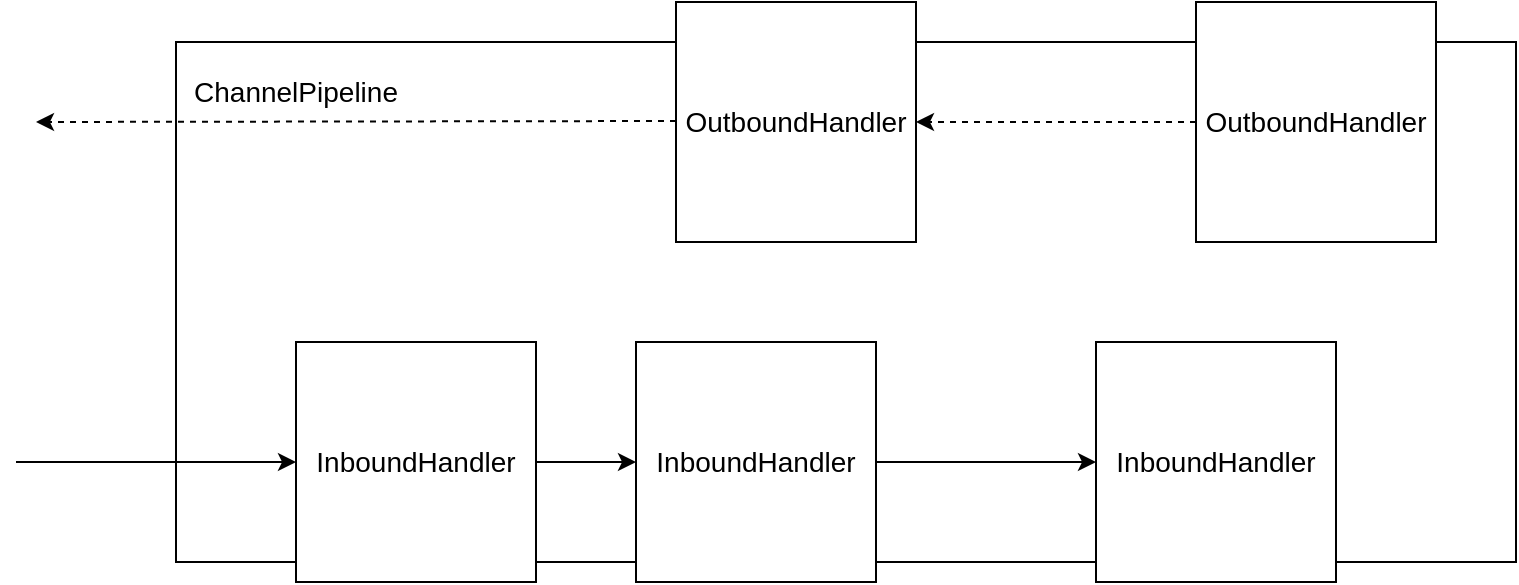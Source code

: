 <mxfile version="28.2.1">
  <diagram name="第 1 页" id="jBAu4zKcQP4t06pT_YQG">
    <mxGraphModel dx="1426" dy="751" grid="1" gridSize="10" guides="1" tooltips="1" connect="1" arrows="1" fold="1" page="1" pageScale="1" pageWidth="827" pageHeight="1169" math="0" shadow="0">
      <root>
        <mxCell id="0" />
        <mxCell id="1" parent="0" />
        <mxCell id="j4jlkH6V9VT-v29AjZHm-1" value="" style="rounded=0;whiteSpace=wrap;html=1;fontSize=14;" vertex="1" parent="1">
          <mxGeometry x="130" y="220" width="670" height="260" as="geometry" />
        </mxCell>
        <mxCell id="j4jlkH6V9VT-v29AjZHm-2" value="OutboundHandler" style="rounded=0;whiteSpace=wrap;html=1;fontSize=14;" vertex="1" parent="1">
          <mxGeometry x="380" y="200" width="120" height="120" as="geometry" />
        </mxCell>
        <mxCell id="j4jlkH6V9VT-v29AjZHm-3" value="OutboundHandler" style="rounded=0;whiteSpace=wrap;html=1;fontSize=14;" vertex="1" parent="1">
          <mxGeometry x="640" y="200" width="120" height="120" as="geometry" />
        </mxCell>
        <mxCell id="j4jlkH6V9VT-v29AjZHm-10" style="edgeStyle=orthogonalEdgeStyle;rounded=0;orthogonalLoop=1;jettySize=auto;html=1;entryX=0;entryY=0.5;entryDx=0;entryDy=0;fontSize=14;" edge="1" parent="1" source="j4jlkH6V9VT-v29AjZHm-4" target="j4jlkH6V9VT-v29AjZHm-6">
          <mxGeometry relative="1" as="geometry" />
        </mxCell>
        <mxCell id="j4jlkH6V9VT-v29AjZHm-4" value="InboundHandler" style="rounded=0;whiteSpace=wrap;html=1;fontSize=14;" vertex="1" parent="1">
          <mxGeometry x="190" y="370" width="120" height="120" as="geometry" />
        </mxCell>
        <mxCell id="j4jlkH6V9VT-v29AjZHm-11" style="edgeStyle=orthogonalEdgeStyle;rounded=0;orthogonalLoop=1;jettySize=auto;html=1;entryX=0;entryY=0.5;entryDx=0;entryDy=0;fontSize=14;" edge="1" parent="1" source="j4jlkH6V9VT-v29AjZHm-6" target="j4jlkH6V9VT-v29AjZHm-7">
          <mxGeometry relative="1" as="geometry" />
        </mxCell>
        <mxCell id="j4jlkH6V9VT-v29AjZHm-6" value="InboundHandler" style="rounded=0;whiteSpace=wrap;html=1;fontSize=14;" vertex="1" parent="1">
          <mxGeometry x="360" y="370" width="120" height="120" as="geometry" />
        </mxCell>
        <mxCell id="j4jlkH6V9VT-v29AjZHm-7" value="InboundHandler" style="rounded=0;whiteSpace=wrap;html=1;fontSize=14;" vertex="1" parent="1">
          <mxGeometry x="590" y="370" width="120" height="120" as="geometry" />
        </mxCell>
        <mxCell id="j4jlkH6V9VT-v29AjZHm-8" value="" style="endArrow=classic;html=1;rounded=0;entryX=0;entryY=0.5;entryDx=0;entryDy=0;fontSize=14;" edge="1" parent="1" target="j4jlkH6V9VT-v29AjZHm-4">
          <mxGeometry width="50" height="50" relative="1" as="geometry">
            <mxPoint x="50" y="430" as="sourcePoint" />
            <mxPoint x="100" y="420" as="targetPoint" />
          </mxGeometry>
        </mxCell>
        <mxCell id="j4jlkH6V9VT-v29AjZHm-12" value="" style="endArrow=classic;html=1;rounded=0;entryX=1;entryY=0.5;entryDx=0;entryDy=0;exitX=0;exitY=0.5;exitDx=0;exitDy=0;dashed=1;fontSize=14;" edge="1" parent="1" source="j4jlkH6V9VT-v29AjZHm-3" target="j4jlkH6V9VT-v29AjZHm-2">
          <mxGeometry width="50" height="50" relative="1" as="geometry">
            <mxPoint x="580" y="310" as="sourcePoint" />
            <mxPoint x="630" y="260" as="targetPoint" />
          </mxGeometry>
        </mxCell>
        <mxCell id="j4jlkH6V9VT-v29AjZHm-13" value="" style="endArrow=classic;html=1;rounded=0;exitX=0;exitY=0.5;exitDx=0;exitDy=0;dashed=1;fontSize=14;" edge="1" parent="1">
          <mxGeometry width="50" height="50" relative="1" as="geometry">
            <mxPoint x="380" y="259.5" as="sourcePoint" />
            <mxPoint x="60" y="260" as="targetPoint" />
          </mxGeometry>
        </mxCell>
        <mxCell id="j4jlkH6V9VT-v29AjZHm-14" value="ChannelPipeline" style="text;html=1;align=center;verticalAlign=middle;whiteSpace=wrap;rounded=0;fontSize=14;" vertex="1" parent="1">
          <mxGeometry x="140" y="230" width="100" height="30" as="geometry" />
        </mxCell>
      </root>
    </mxGraphModel>
  </diagram>
</mxfile>
